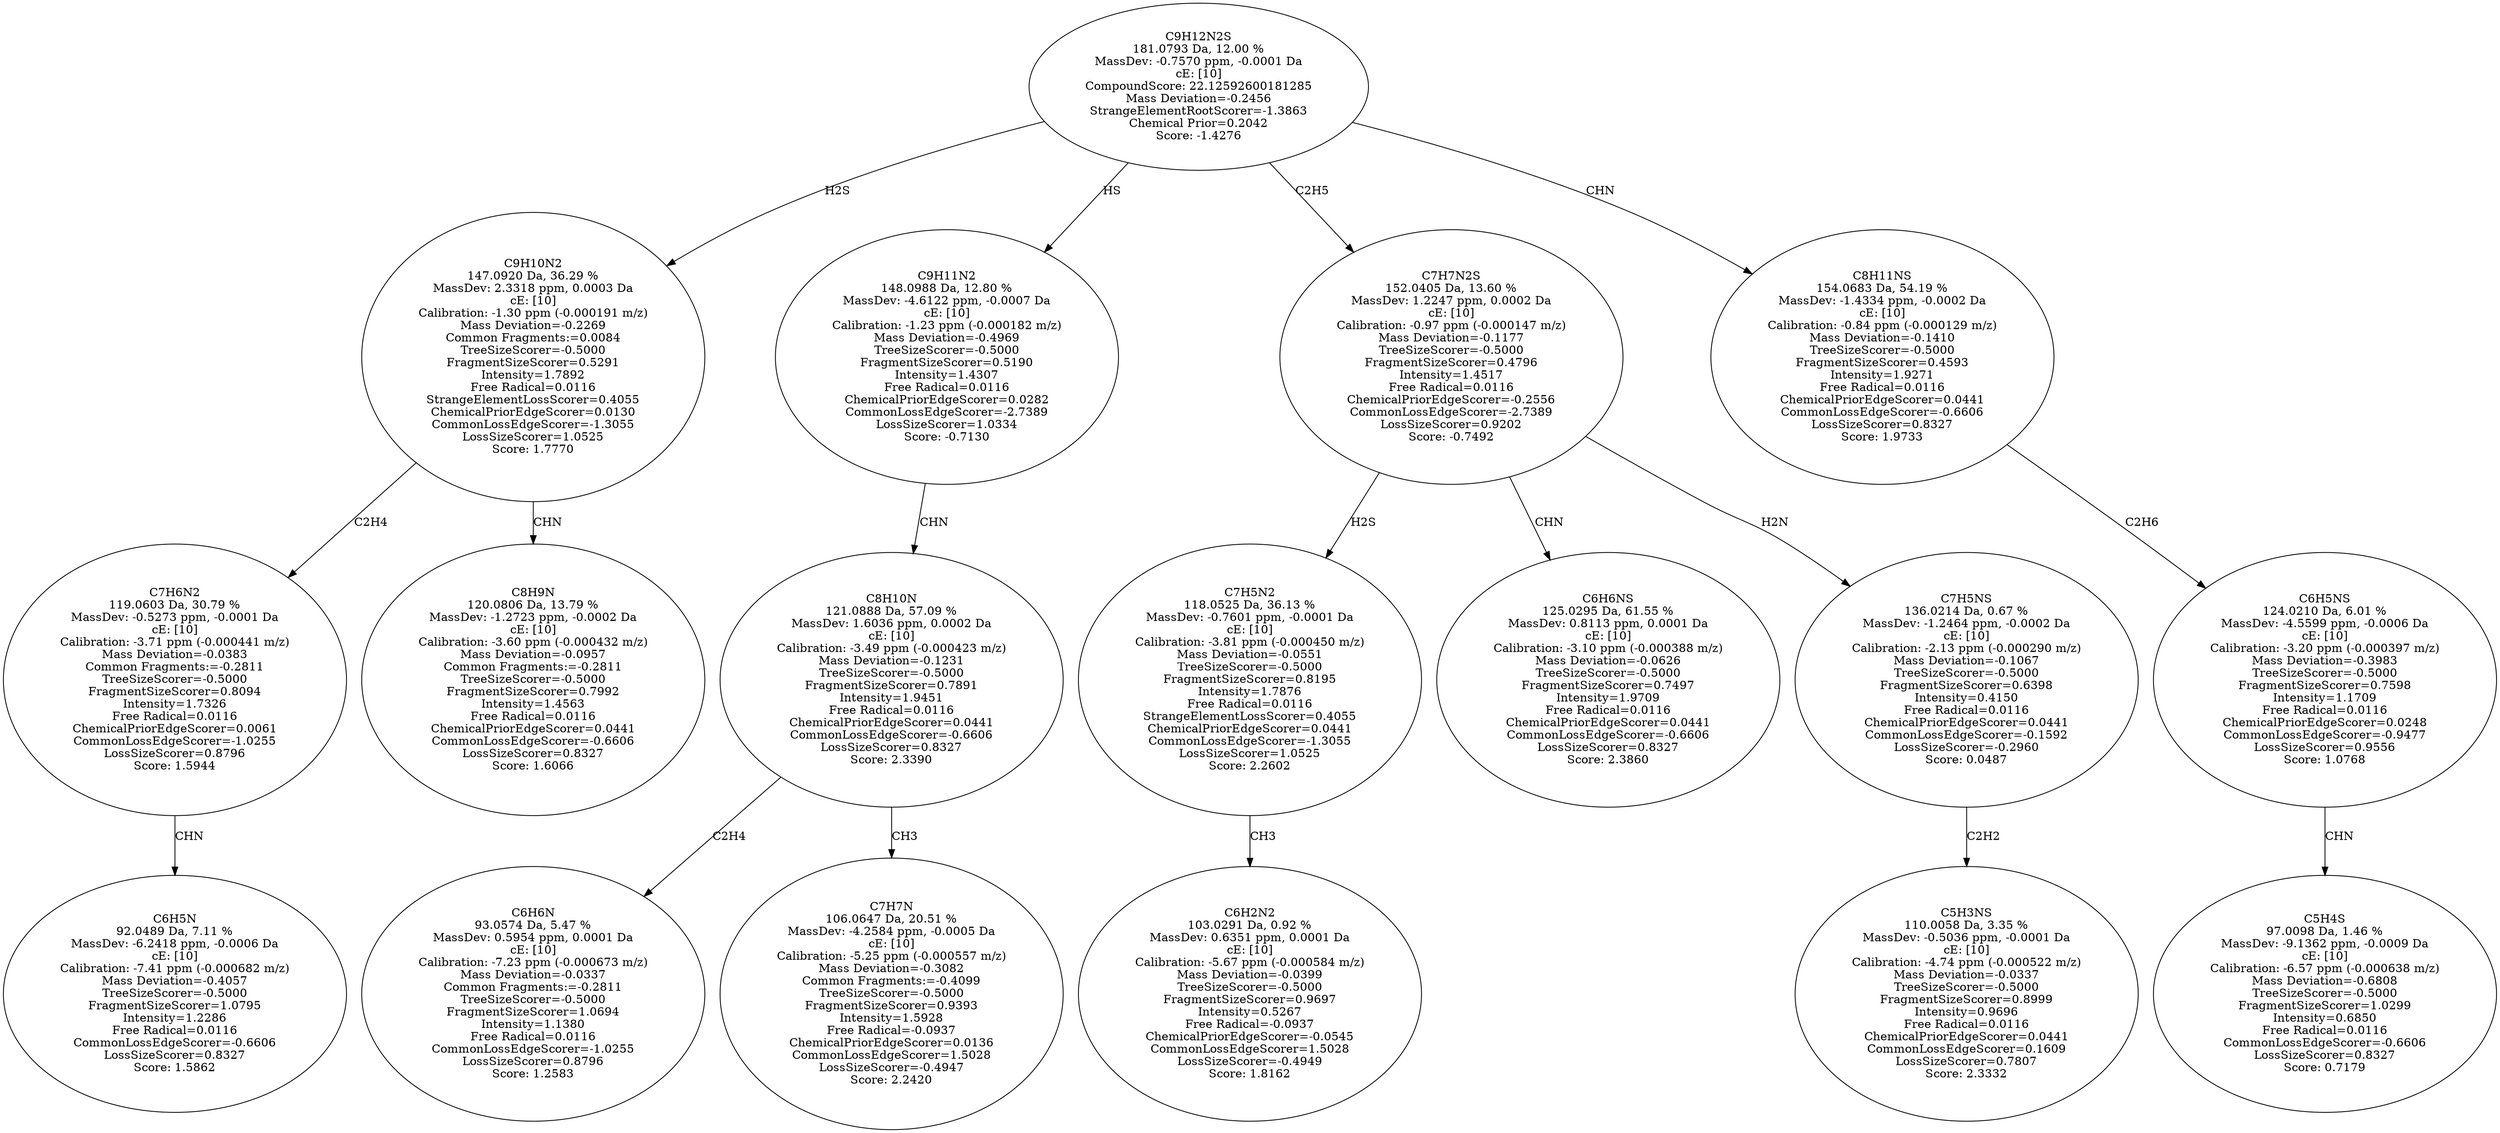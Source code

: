 strict digraph {
v1 [label="C6H5N\n92.0489 Da, 7.11 %\nMassDev: -6.2418 ppm, -0.0006 Da\ncE: [10]\nCalibration: -7.41 ppm (-0.000682 m/z)\nMass Deviation=-0.4057\nTreeSizeScorer=-0.5000\nFragmentSizeScorer=1.0795\nIntensity=1.2286\nFree Radical=0.0116\nCommonLossEdgeScorer=-0.6606\nLossSizeScorer=0.8327\nScore: 1.5862"];
v2 [label="C7H6N2\n119.0603 Da, 30.79 %\nMassDev: -0.5273 ppm, -0.0001 Da\ncE: [10]\nCalibration: -3.71 ppm (-0.000441 m/z)\nMass Deviation=-0.0383\nCommon Fragments:=-0.2811\nTreeSizeScorer=-0.5000\nFragmentSizeScorer=0.8094\nIntensity=1.7326\nFree Radical=0.0116\nChemicalPriorEdgeScorer=0.0061\nCommonLossEdgeScorer=-1.0255\nLossSizeScorer=0.8796\nScore: 1.5944"];
v3 [label="C8H9N\n120.0806 Da, 13.79 %\nMassDev: -1.2723 ppm, -0.0002 Da\ncE: [10]\nCalibration: -3.60 ppm (-0.000432 m/z)\nMass Deviation=-0.0957\nCommon Fragments:=-0.2811\nTreeSizeScorer=-0.5000\nFragmentSizeScorer=0.7992\nIntensity=1.4563\nFree Radical=0.0116\nChemicalPriorEdgeScorer=0.0441\nCommonLossEdgeScorer=-0.6606\nLossSizeScorer=0.8327\nScore: 1.6066"];
v4 [label="C9H10N2\n147.0920 Da, 36.29 %\nMassDev: 2.3318 ppm, 0.0003 Da\ncE: [10]\nCalibration: -1.30 ppm (-0.000191 m/z)\nMass Deviation=-0.2269\nCommon Fragments:=0.0084\nTreeSizeScorer=-0.5000\nFragmentSizeScorer=0.5291\nIntensity=1.7892\nFree Radical=0.0116\nStrangeElementLossScorer=0.4055\nChemicalPriorEdgeScorer=0.0130\nCommonLossEdgeScorer=-1.3055\nLossSizeScorer=1.0525\nScore: 1.7770"];
v5 [label="C6H6N\n93.0574 Da, 5.47 %\nMassDev: 0.5954 ppm, 0.0001 Da\ncE: [10]\nCalibration: -7.23 ppm (-0.000673 m/z)\nMass Deviation=-0.0337\nCommon Fragments:=-0.2811\nTreeSizeScorer=-0.5000\nFragmentSizeScorer=1.0694\nIntensity=1.1380\nFree Radical=0.0116\nCommonLossEdgeScorer=-1.0255\nLossSizeScorer=0.8796\nScore: 1.2583"];
v6 [label="C7H7N\n106.0647 Da, 20.51 %\nMassDev: -4.2584 ppm, -0.0005 Da\ncE: [10]\nCalibration: -5.25 ppm (-0.000557 m/z)\nMass Deviation=-0.3082\nCommon Fragments:=-0.4099\nTreeSizeScorer=-0.5000\nFragmentSizeScorer=0.9393\nIntensity=1.5928\nFree Radical=-0.0937\nChemicalPriorEdgeScorer=0.0136\nCommonLossEdgeScorer=1.5028\nLossSizeScorer=-0.4947\nScore: 2.2420"];
v7 [label="C8H10N\n121.0888 Da, 57.09 %\nMassDev: 1.6036 ppm, 0.0002 Da\ncE: [10]\nCalibration: -3.49 ppm (-0.000423 m/z)\nMass Deviation=-0.1231\nTreeSizeScorer=-0.5000\nFragmentSizeScorer=0.7891\nIntensity=1.9451\nFree Radical=0.0116\nChemicalPriorEdgeScorer=0.0441\nCommonLossEdgeScorer=-0.6606\nLossSizeScorer=0.8327\nScore: 2.3390"];
v8 [label="C9H11N2\n148.0988 Da, 12.80 %\nMassDev: -4.6122 ppm, -0.0007 Da\ncE: [10]\nCalibration: -1.23 ppm (-0.000182 m/z)\nMass Deviation=-0.4969\nTreeSizeScorer=-0.5000\nFragmentSizeScorer=0.5190\nIntensity=1.4307\nFree Radical=0.0116\nChemicalPriorEdgeScorer=0.0282\nCommonLossEdgeScorer=-2.7389\nLossSizeScorer=1.0334\nScore: -0.7130"];
v9 [label="C6H2N2\n103.0291 Da, 0.92 %\nMassDev: 0.6351 ppm, 0.0001 Da\ncE: [10]\nCalibration: -5.67 ppm (-0.000584 m/z)\nMass Deviation=-0.0399\nTreeSizeScorer=-0.5000\nFragmentSizeScorer=0.9697\nIntensity=0.5267\nFree Radical=-0.0937\nChemicalPriorEdgeScorer=-0.0545\nCommonLossEdgeScorer=1.5028\nLossSizeScorer=-0.4949\nScore: 1.8162"];
v10 [label="C7H5N2\n118.0525 Da, 36.13 %\nMassDev: -0.7601 ppm, -0.0001 Da\ncE: [10]\nCalibration: -3.81 ppm (-0.000450 m/z)\nMass Deviation=-0.0551\nTreeSizeScorer=-0.5000\nFragmentSizeScorer=0.8195\nIntensity=1.7876\nFree Radical=0.0116\nStrangeElementLossScorer=0.4055\nChemicalPriorEdgeScorer=0.0441\nCommonLossEdgeScorer=-1.3055\nLossSizeScorer=1.0525\nScore: 2.2602"];
v11 [label="C6H6NS\n125.0295 Da, 61.55 %\nMassDev: 0.8113 ppm, 0.0001 Da\ncE: [10]\nCalibration: -3.10 ppm (-0.000388 m/z)\nMass Deviation=-0.0626\nTreeSizeScorer=-0.5000\nFragmentSizeScorer=0.7497\nIntensity=1.9709\nFree Radical=0.0116\nChemicalPriorEdgeScorer=0.0441\nCommonLossEdgeScorer=-0.6606\nLossSizeScorer=0.8327\nScore: 2.3860"];
v12 [label="C5H3NS\n110.0058 Da, 3.35 %\nMassDev: -0.5036 ppm, -0.0001 Da\ncE: [10]\nCalibration: -4.74 ppm (-0.000522 m/z)\nMass Deviation=-0.0337\nTreeSizeScorer=-0.5000\nFragmentSizeScorer=0.8999\nIntensity=0.9696\nFree Radical=0.0116\nChemicalPriorEdgeScorer=0.0441\nCommonLossEdgeScorer=0.1609\nLossSizeScorer=0.7807\nScore: 2.3332"];
v13 [label="C7H5NS\n136.0214 Da, 0.67 %\nMassDev: -1.2464 ppm, -0.0002 Da\ncE: [10]\nCalibration: -2.13 ppm (-0.000290 m/z)\nMass Deviation=-0.1067\nTreeSizeScorer=-0.5000\nFragmentSizeScorer=0.6398\nIntensity=0.4150\nFree Radical=0.0116\nChemicalPriorEdgeScorer=0.0441\nCommonLossEdgeScorer=-0.1592\nLossSizeScorer=-0.2960\nScore: 0.0487"];
v14 [label="C7H7N2S\n152.0405 Da, 13.60 %\nMassDev: 1.2247 ppm, 0.0002 Da\ncE: [10]\nCalibration: -0.97 ppm (-0.000147 m/z)\nMass Deviation=-0.1177\nTreeSizeScorer=-0.5000\nFragmentSizeScorer=0.4796\nIntensity=1.4517\nFree Radical=0.0116\nChemicalPriorEdgeScorer=-0.2556\nCommonLossEdgeScorer=-2.7389\nLossSizeScorer=0.9202\nScore: -0.7492"];
v15 [label="C5H4S\n97.0098 Da, 1.46 %\nMassDev: -9.1362 ppm, -0.0009 Da\ncE: [10]\nCalibration: -6.57 ppm (-0.000638 m/z)\nMass Deviation=-0.6808\nTreeSizeScorer=-0.5000\nFragmentSizeScorer=1.0299\nIntensity=0.6850\nFree Radical=0.0116\nCommonLossEdgeScorer=-0.6606\nLossSizeScorer=0.8327\nScore: 0.7179"];
v16 [label="C6H5NS\n124.0210 Da, 6.01 %\nMassDev: -4.5599 ppm, -0.0006 Da\ncE: [10]\nCalibration: -3.20 ppm (-0.000397 m/z)\nMass Deviation=-0.3983\nTreeSizeScorer=-0.5000\nFragmentSizeScorer=0.7598\nIntensity=1.1709\nFree Radical=0.0116\nChemicalPriorEdgeScorer=0.0248\nCommonLossEdgeScorer=-0.9477\nLossSizeScorer=0.9556\nScore: 1.0768"];
v17 [label="C8H11NS\n154.0683 Da, 54.19 %\nMassDev: -1.4334 ppm, -0.0002 Da\ncE: [10]\nCalibration: -0.84 ppm (-0.000129 m/z)\nMass Deviation=-0.1410\nTreeSizeScorer=-0.5000\nFragmentSizeScorer=0.4593\nIntensity=1.9271\nFree Radical=0.0116\nChemicalPriorEdgeScorer=0.0441\nCommonLossEdgeScorer=-0.6606\nLossSizeScorer=0.8327\nScore: 1.9733"];
v18 [label="C9H12N2S\n181.0793 Da, 12.00 %\nMassDev: -0.7570 ppm, -0.0001 Da\ncE: [10]\nCompoundScore: 22.12592600181285\nMass Deviation=-0.2456\nStrangeElementRootScorer=-1.3863\nChemical Prior=0.2042\nScore: -1.4276"];
v2 -> v1 [label="CHN"];
v4 -> v2 [label="C2H4"];
v4 -> v3 [label="CHN"];
v18 -> v4 [label="H2S"];
v7 -> v5 [label="C2H4"];
v7 -> v6 [label="CH3"];
v8 -> v7 [label="CHN"];
v18 -> v8 [label="HS"];
v10 -> v9 [label="CH3"];
v14 -> v10 [label="H2S"];
v14 -> v11 [label="CHN"];
v13 -> v12 [label="C2H2"];
v14 -> v13 [label="H2N"];
v18 -> v14 [label="C2H5"];
v16 -> v15 [label="CHN"];
v17 -> v16 [label="C2H6"];
v18 -> v17 [label="CHN"];
}